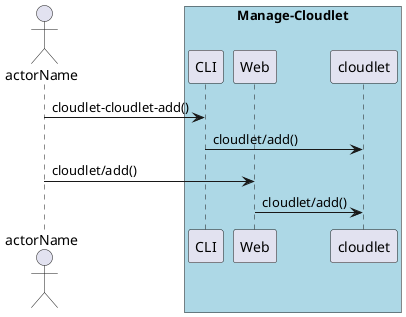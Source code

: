 @startuml
Actor "actorName" as A

box "Manage-Cloudlet" #lightblue
participant CLI as CLI
participant Web as Web
participant "cloudlet" as S
A -> CLI : cloudlet-cloudlet-add()
CLI -> S : cloudlet/add()
A -> Web : cloudlet/add()
Web -> S : cloudlet/add()
end box

@enduml
